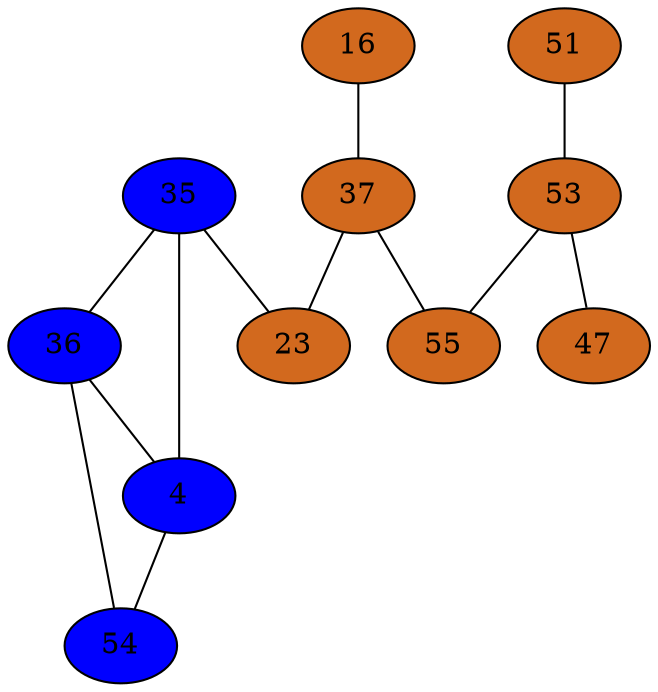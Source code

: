 strict graph {
16[label="16" style=filled fillcolor="chocolate"];
16 -- 37
51[label="51" style=filled fillcolor="chocolate"];
51 -- 53
35[label="35" style=filled fillcolor="blue1"];
35 -- 36
35 -- 4
35 -- 23
36[label="36" style=filled fillcolor="blue1"];
36 -- 35
36 -- 4
36 -- 54
4[label="4" style=filled fillcolor="blue1"];
4 -- 35
4 -- 36
4 -- 54
37[label="37" style=filled fillcolor="chocolate"];
37 -- 16
37 -- 55
37 -- 23
53[label="53" style=filled fillcolor="chocolate"];
53 -- 51
53 -- 55
53 -- 47
54[label="54" style=filled fillcolor="blue1"];
54 -- 36
54 -- 4
55[label="55" style=filled fillcolor="chocolate"];
55 -- 37
55 -- 53
23[label="23" style=filled fillcolor="chocolate"];
23 -- 35
23 -- 37
47[label="47" style=filled fillcolor="chocolate"];
47 -- 53
}